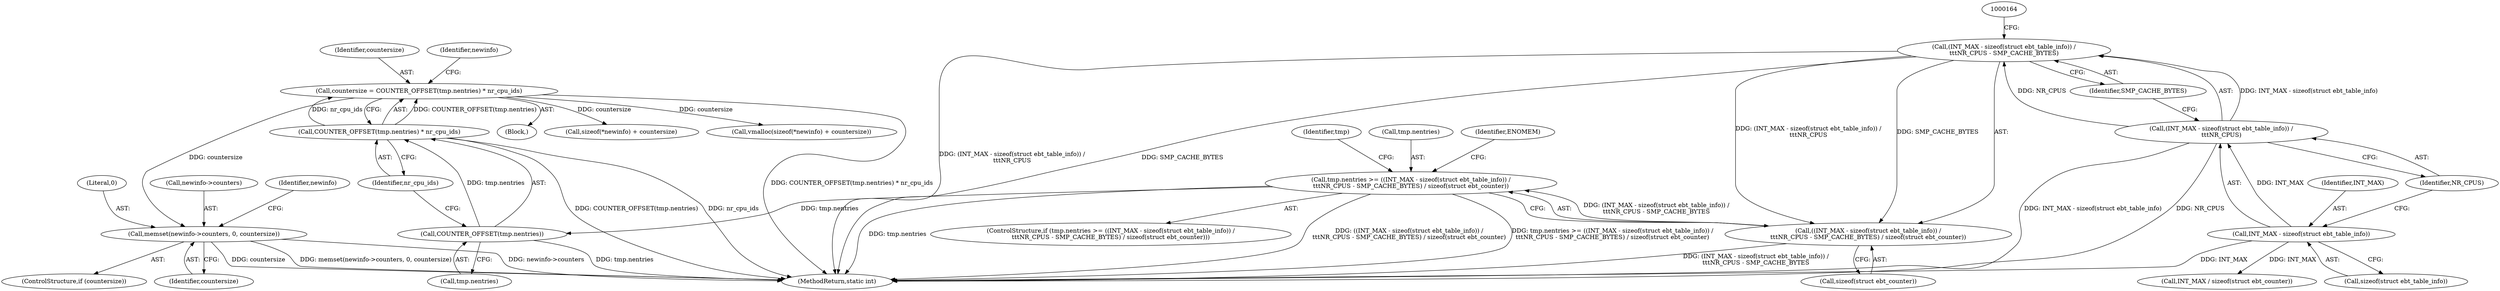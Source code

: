 digraph "0_linux_d846f71195d57b0bbb143382647c2c6638b04c5a@pointer" {
"1000216" [label="(Call,memset(newinfo->counters, 0, countersize))"];
"1000192" [label="(Call,countersize = COUNTER_OFFSET(tmp.nentries) * nr_cpu_ids)"];
"1000194" [label="(Call,COUNTER_OFFSET(tmp.nentries) * nr_cpu_ids)"];
"1000195" [label="(Call,COUNTER_OFFSET(tmp.nentries))"];
"1000150" [label="(Call,tmp.nentries >= ((INT_MAX - sizeof(struct ebt_table_info)) /\n\t\t\tNR_CPUS - SMP_CACHE_BYTES) / sizeof(struct ebt_counter))"];
"1000154" [label="(Call,((INT_MAX - sizeof(struct ebt_table_info)) /\n\t\t\tNR_CPUS - SMP_CACHE_BYTES) / sizeof(struct ebt_counter))"];
"1000155" [label="(Call,(INT_MAX - sizeof(struct ebt_table_info)) /\n\t\t\tNR_CPUS - SMP_CACHE_BYTES)"];
"1000156" [label="(Call,(INT_MAX - sizeof(struct ebt_table_info)) /\n\t\t\tNR_CPUS)"];
"1000157" [label="(Call,INT_MAX - sizeof(struct ebt_table_info))"];
"1000157" [label="(Call,INT_MAX - sizeof(struct ebt_table_info))"];
"1000154" [label="(Call,((INT_MAX - sizeof(struct ebt_table_info)) /\n\t\t\tNR_CPUS - SMP_CACHE_BYTES) / sizeof(struct ebt_counter))"];
"1000195" [label="(Call,COUNTER_OFFSET(tmp.nentries))"];
"1000162" [label="(Identifier,SMP_CACHE_BYTES)"];
"1000105" [label="(Block,)"];
"1000156" [label="(Call,(INT_MAX - sizeof(struct ebt_table_info)) /\n\t\t\tNR_CPUS)"];
"1000163" [label="(Call,sizeof(struct ebt_counter))"];
"1000155" [label="(Call,(INT_MAX - sizeof(struct ebt_table_info)) /\n\t\t\tNR_CPUS - SMP_CACHE_BYTES)"];
"1000173" [label="(Call,INT_MAX / sizeof(struct ebt_counter))"];
"1000203" [label="(Call,sizeof(*newinfo) + countersize)"];
"1000161" [label="(Identifier,NR_CPUS)"];
"1000150" [label="(Call,tmp.nentries >= ((INT_MAX - sizeof(struct ebt_table_info)) /\n\t\t\tNR_CPUS - SMP_CACHE_BYTES) / sizeof(struct ebt_counter))"];
"1000151" [label="(Call,tmp.nentries)"];
"1000216" [label="(Call,memset(newinfo->counters, 0, countersize))"];
"1000192" [label="(Call,countersize = COUNTER_OFFSET(tmp.nentries) * nr_cpu_ids)"];
"1000221" [label="(Identifier,countersize)"];
"1000202" [label="(Call,vmalloc(sizeof(*newinfo) + countersize))"];
"1000149" [label="(ControlStructure,if (tmp.nentries >= ((INT_MAX - sizeof(struct ebt_table_info)) /\n\t\t\tNR_CPUS - SMP_CACHE_BYTES) / sizeof(struct ebt_counter)))"];
"1000220" [label="(Literal,0)"];
"1000193" [label="(Identifier,countersize)"];
"1000196" [label="(Call,tmp.nentries)"];
"1000199" [label="(Identifier,nr_cpu_ids)"];
"1000201" [label="(Identifier,newinfo)"];
"1000158" [label="(Identifier,INT_MAX)"];
"1000214" [label="(ControlStructure,if (countersize))"];
"1000167" [label="(Identifier,ENOMEM)"];
"1000285" [label="(MethodReturn,static int)"];
"1000217" [label="(Call,newinfo->counters)"];
"1000224" [label="(Identifier,newinfo)"];
"1000171" [label="(Identifier,tmp)"];
"1000159" [label="(Call,sizeof(struct ebt_table_info))"];
"1000194" [label="(Call,COUNTER_OFFSET(tmp.nentries) * nr_cpu_ids)"];
"1000216" -> "1000214"  [label="AST: "];
"1000216" -> "1000221"  [label="CFG: "];
"1000217" -> "1000216"  [label="AST: "];
"1000220" -> "1000216"  [label="AST: "];
"1000221" -> "1000216"  [label="AST: "];
"1000224" -> "1000216"  [label="CFG: "];
"1000216" -> "1000285"  [label="DDG: countersize"];
"1000216" -> "1000285"  [label="DDG: memset(newinfo->counters, 0, countersize)"];
"1000216" -> "1000285"  [label="DDG: newinfo->counters"];
"1000192" -> "1000216"  [label="DDG: countersize"];
"1000192" -> "1000105"  [label="AST: "];
"1000192" -> "1000194"  [label="CFG: "];
"1000193" -> "1000192"  [label="AST: "];
"1000194" -> "1000192"  [label="AST: "];
"1000201" -> "1000192"  [label="CFG: "];
"1000192" -> "1000285"  [label="DDG: COUNTER_OFFSET(tmp.nentries) * nr_cpu_ids"];
"1000194" -> "1000192"  [label="DDG: COUNTER_OFFSET(tmp.nentries)"];
"1000194" -> "1000192"  [label="DDG: nr_cpu_ids"];
"1000192" -> "1000202"  [label="DDG: countersize"];
"1000192" -> "1000203"  [label="DDG: countersize"];
"1000194" -> "1000199"  [label="CFG: "];
"1000195" -> "1000194"  [label="AST: "];
"1000199" -> "1000194"  [label="AST: "];
"1000194" -> "1000285"  [label="DDG: COUNTER_OFFSET(tmp.nentries)"];
"1000194" -> "1000285"  [label="DDG: nr_cpu_ids"];
"1000195" -> "1000194"  [label="DDG: tmp.nentries"];
"1000195" -> "1000196"  [label="CFG: "];
"1000196" -> "1000195"  [label="AST: "];
"1000199" -> "1000195"  [label="CFG: "];
"1000195" -> "1000285"  [label="DDG: tmp.nentries"];
"1000150" -> "1000195"  [label="DDG: tmp.nentries"];
"1000150" -> "1000149"  [label="AST: "];
"1000150" -> "1000154"  [label="CFG: "];
"1000151" -> "1000150"  [label="AST: "];
"1000154" -> "1000150"  [label="AST: "];
"1000167" -> "1000150"  [label="CFG: "];
"1000171" -> "1000150"  [label="CFG: "];
"1000150" -> "1000285"  [label="DDG: tmp.nentries"];
"1000150" -> "1000285"  [label="DDG: ((INT_MAX - sizeof(struct ebt_table_info)) /\n\t\t\tNR_CPUS - SMP_CACHE_BYTES) / sizeof(struct ebt_counter)"];
"1000150" -> "1000285"  [label="DDG: tmp.nentries >= ((INT_MAX - sizeof(struct ebt_table_info)) /\n\t\t\tNR_CPUS - SMP_CACHE_BYTES) / sizeof(struct ebt_counter)"];
"1000154" -> "1000150"  [label="DDG: (INT_MAX - sizeof(struct ebt_table_info)) /\n\t\t\tNR_CPUS - SMP_CACHE_BYTES"];
"1000154" -> "1000163"  [label="CFG: "];
"1000155" -> "1000154"  [label="AST: "];
"1000163" -> "1000154"  [label="AST: "];
"1000154" -> "1000285"  [label="DDG: (INT_MAX - sizeof(struct ebt_table_info)) /\n\t\t\tNR_CPUS - SMP_CACHE_BYTES"];
"1000155" -> "1000154"  [label="DDG: (INT_MAX - sizeof(struct ebt_table_info)) /\n\t\t\tNR_CPUS"];
"1000155" -> "1000154"  [label="DDG: SMP_CACHE_BYTES"];
"1000155" -> "1000162"  [label="CFG: "];
"1000156" -> "1000155"  [label="AST: "];
"1000162" -> "1000155"  [label="AST: "];
"1000164" -> "1000155"  [label="CFG: "];
"1000155" -> "1000285"  [label="DDG: (INT_MAX - sizeof(struct ebt_table_info)) /\n\t\t\tNR_CPUS"];
"1000155" -> "1000285"  [label="DDG: SMP_CACHE_BYTES"];
"1000156" -> "1000155"  [label="DDG: INT_MAX - sizeof(struct ebt_table_info)"];
"1000156" -> "1000155"  [label="DDG: NR_CPUS"];
"1000156" -> "1000161"  [label="CFG: "];
"1000157" -> "1000156"  [label="AST: "];
"1000161" -> "1000156"  [label="AST: "];
"1000162" -> "1000156"  [label="CFG: "];
"1000156" -> "1000285"  [label="DDG: INT_MAX - sizeof(struct ebt_table_info)"];
"1000156" -> "1000285"  [label="DDG: NR_CPUS"];
"1000157" -> "1000156"  [label="DDG: INT_MAX"];
"1000157" -> "1000159"  [label="CFG: "];
"1000158" -> "1000157"  [label="AST: "];
"1000159" -> "1000157"  [label="AST: "];
"1000161" -> "1000157"  [label="CFG: "];
"1000157" -> "1000285"  [label="DDG: INT_MAX"];
"1000157" -> "1000173"  [label="DDG: INT_MAX"];
}

